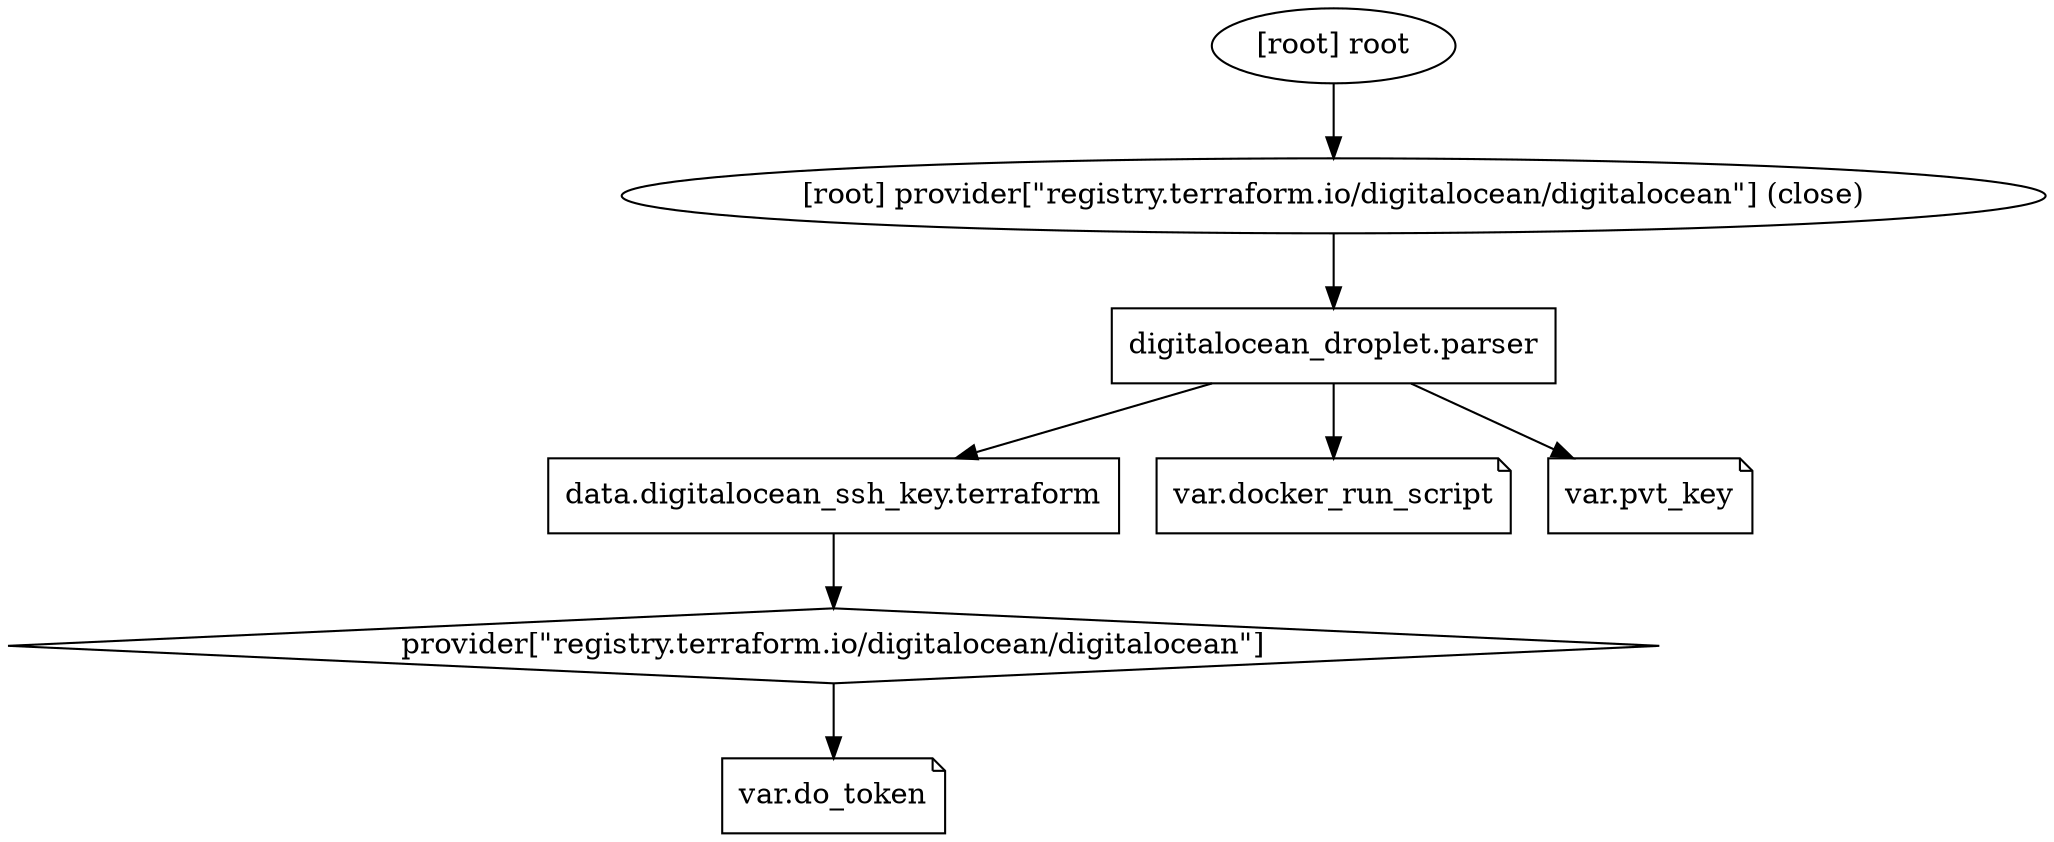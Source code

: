 digraph {
        compound = "true"
        newrank = "true"
        subgraph "root" {
                "[root] data.digitalocean_ssh_key.terraform (expand)" [label = "data.digitalocean_ssh_key.terraform", shape = "box"]
                "[root] digitalocean_droplet.parser (expand)" [label = "digitalocean_droplet.parser", shape = "box"]
                "[root] provider[\"registry.terraform.io/digitalocean/digitalocean\"]" [label = "provider[\"registry.terraform.io/digitalocean/digitalocean\"]", shape = "diamond"]
                "[root] var.do_token" [label = "var.do_token", shape = "note"]
                "[root] var.docker_run_script" [label = "var.docker_run_script", shape = "note"]
                "[root] var.pvt_key" [label = "var.pvt_key", shape = "note"]
                "[root] data.digitalocean_ssh_key.terraform (expand)" -> "[root] provider[\"registry.terraform.io/digitalocean/digitalocean\"]"
                "[root] digitalocean_droplet.parser (expand)" -> "[root] data.digitalocean_ssh_key.terraform (expand)"
                "[root] digitalocean_droplet.parser (expand)" -> "[root] var.docker_run_script"
                "[root] digitalocean_droplet.parser (expand)" -> "[root] var.pvt_key"
                "[root] provider[\"registry.terraform.io/digitalocean/digitalocean\"] (close)" -> "[root] digitalocean_droplet.parser (expand)"
                "[root] provider[\"registry.terraform.io/digitalocean/digitalocean\"]" -> "[root] var.do_token"
                "[root] root" -> "[root] provider[\"registry.terraform.io/digitalocean/digitalocean\"] (close)"
        }
}